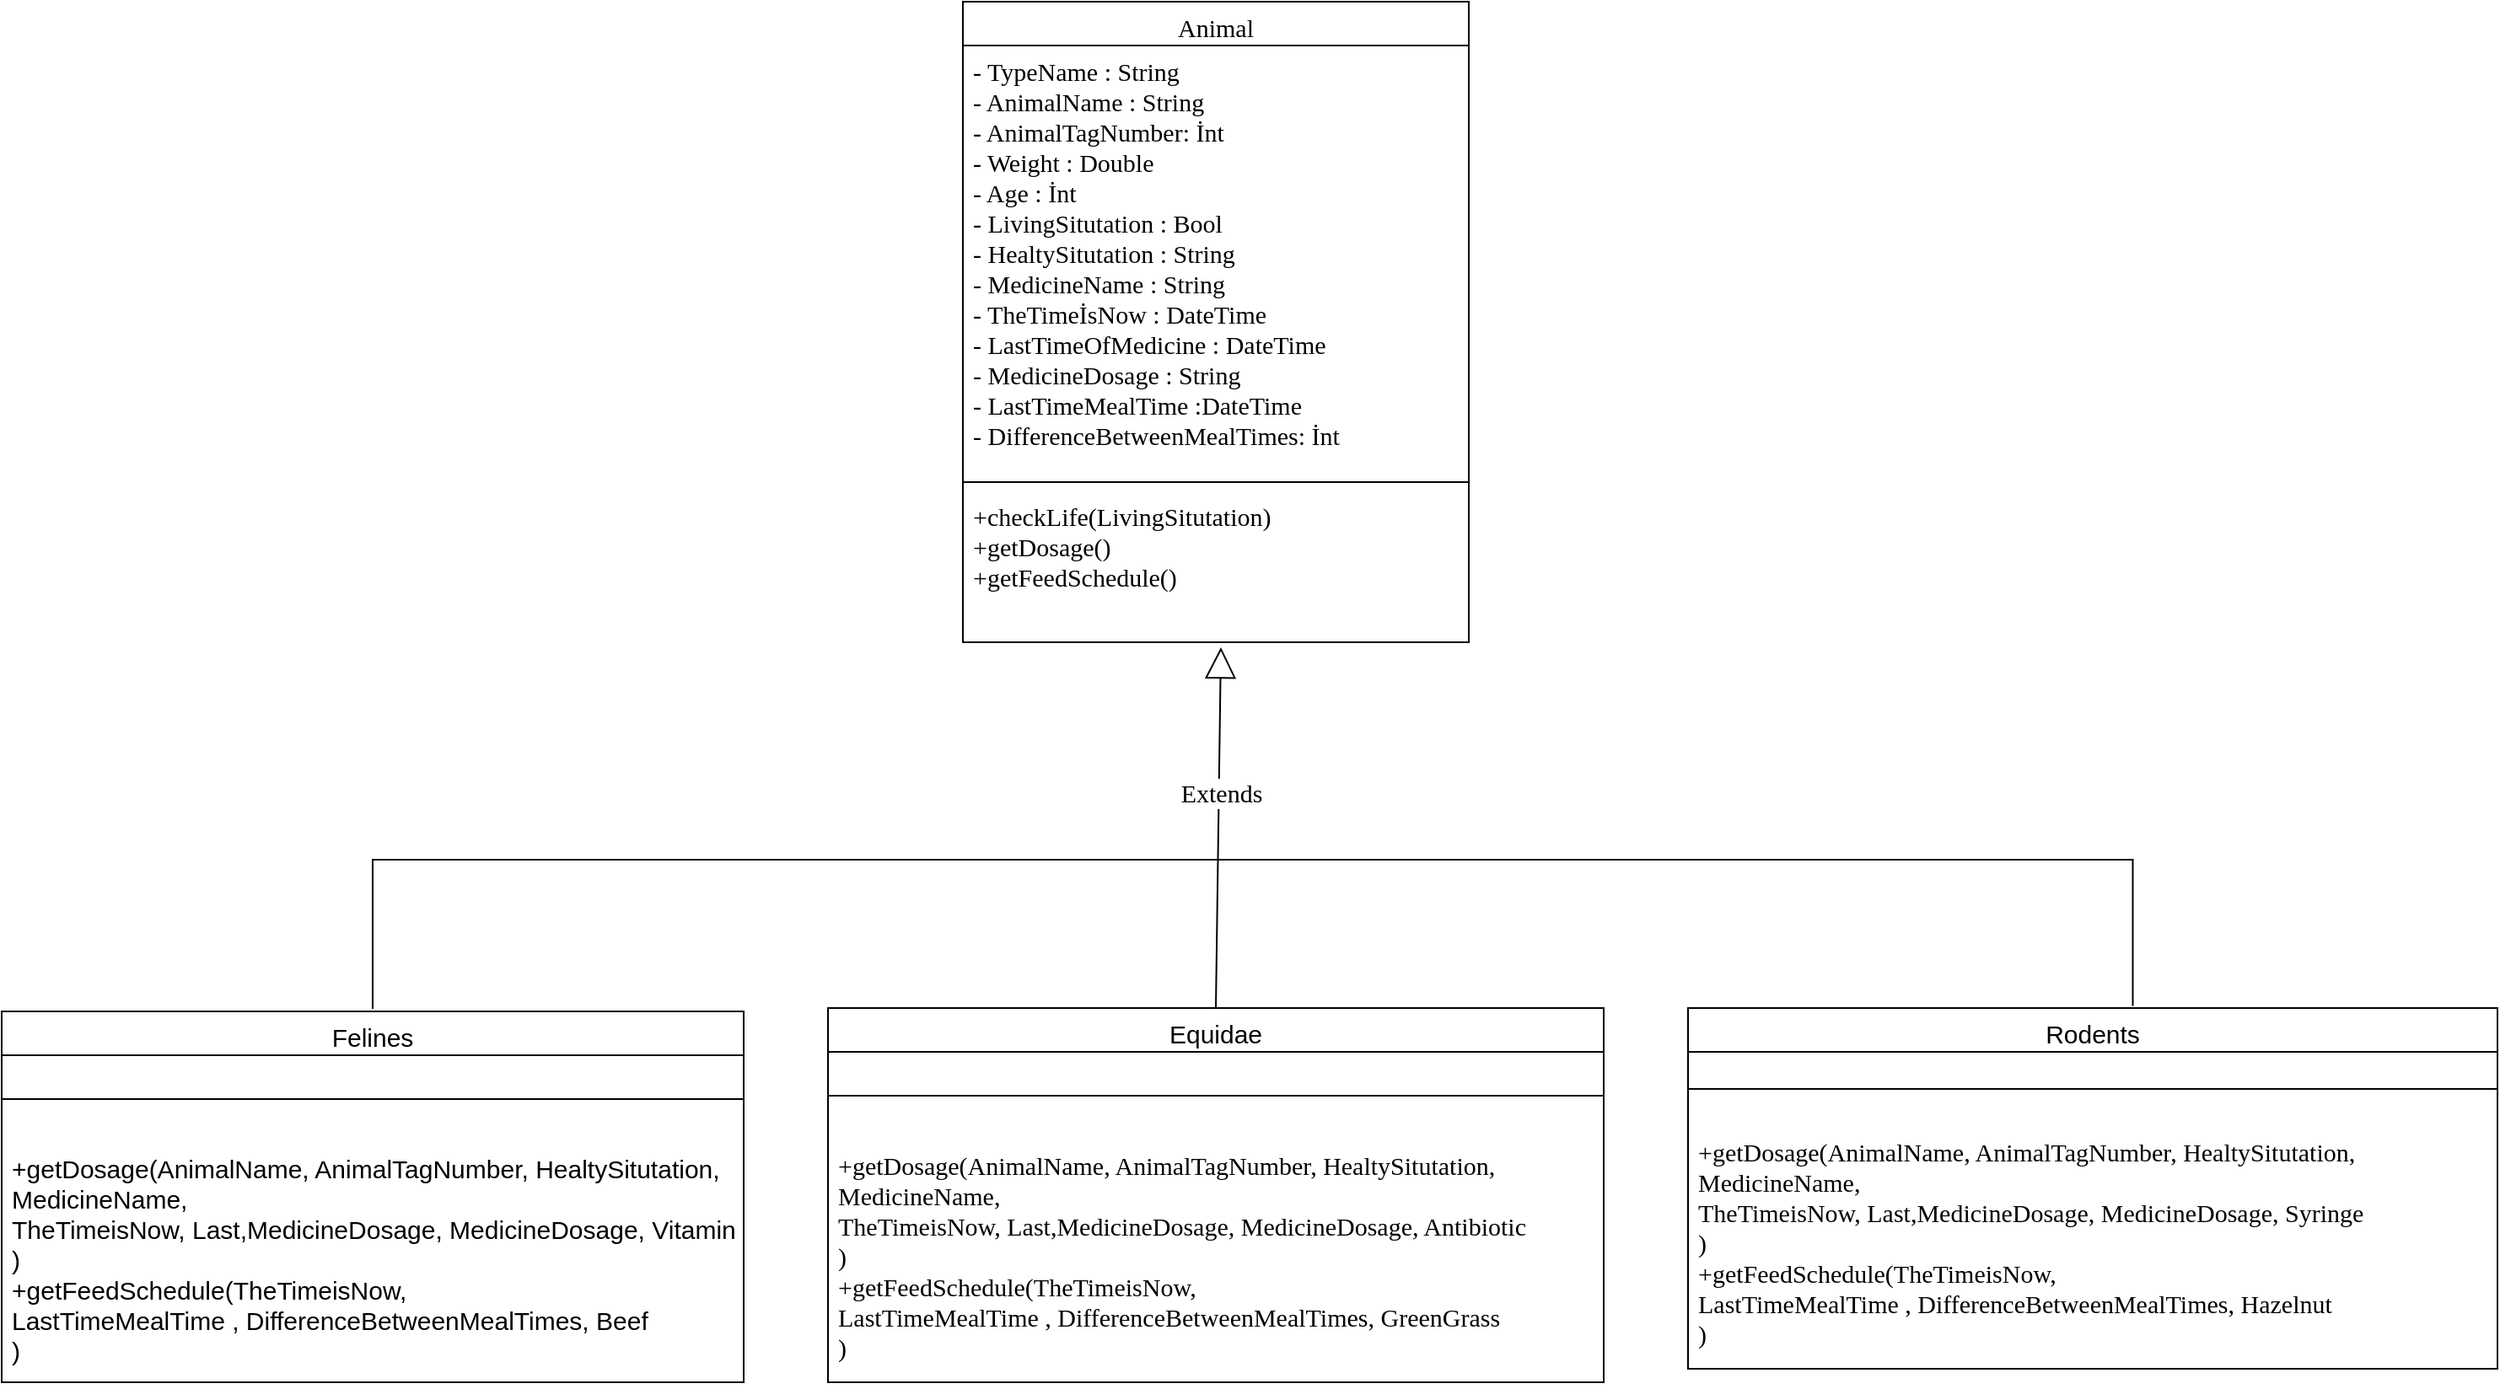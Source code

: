 <mxfile version="15.0.2" type="github"><diagram id="C5RBs43oDa-KdzZeNtuy" name="Page-1"><mxGraphModel dx="1865" dy="1716" grid="1" gridSize="10" guides="1" tooltips="1" connect="1" arrows="1" fold="1" page="1" pageScale="1" pageWidth="827" pageHeight="1169" math="0" shadow="0"><root><mxCell id="WIyWlLk6GJQsqaUBKTNV-0"/><mxCell id="WIyWlLk6GJQsqaUBKTNV-1" parent="WIyWlLk6GJQsqaUBKTNV-0"/><mxCell id="nwKz0ZRZfhW6Y2iLI4Bx-22" value="Equidae" style="swimlane;fontStyle=0;align=center;verticalAlign=top;childLayout=stackLayout;horizontal=1;startSize=26;horizontalStack=0;resizeParent=1;resizeParentMax=0;resizeLast=0;collapsible=1;marginBottom=0;fontColor=#000000;fontSize=15;" vertex="1" parent="WIyWlLk6GJQsqaUBKTNV-1"><mxGeometry x="150" y="-572" width="460" height="222" as="geometry"/></mxCell><mxCell id="nwKz0ZRZfhW6Y2iLI4Bx-24" value="" style="line;strokeWidth=1;fillColor=none;align=left;verticalAlign=middle;spacingTop=-1;spacingLeft=3;spacingRight=3;rotatable=0;labelPosition=right;points=[];portConstraint=eastwest;" vertex="1" parent="nwKz0ZRZfhW6Y2iLI4Bx-22"><mxGeometry y="26" width="460" height="52" as="geometry"/></mxCell><mxCell id="nwKz0ZRZfhW6Y2iLI4Bx-25" value="+getDosage(AnimalName, AnimalTagNumber, HealtySitutation, &#10;MedicineName, &#10;TheTimeisNow, Last,MedicineDosage, MedicineDosage, Antibiotic&#10;)&#10;+getFeedSchedule(TheTimeisNow, &#10;LastTimeMealTime , DifferenceBetweenMealTimes, GreenGrass&#10;)" style="text;strokeColor=none;fillColor=none;align=left;verticalAlign=top;spacingLeft=4;spacingRight=4;overflow=hidden;rotatable=0;points=[[0,0.5],[1,0.5]];portConstraint=eastwest;fontSize=15;fontFamily=Times New Roman;" vertex="1" parent="nwKz0ZRZfhW6Y2iLI4Bx-22"><mxGeometry y="78" width="460" height="144" as="geometry"/></mxCell><mxCell id="nwKz0ZRZfhW6Y2iLI4Bx-66" value="Animal" style="swimlane;fontStyle=0;align=center;verticalAlign=top;childLayout=stackLayout;horizontal=1;startSize=26;horizontalStack=0;resizeParent=1;resizeParentMax=0;resizeLast=0;collapsible=1;marginBottom=0;fontFamily=Times New Roman;fontSize=15;fontColor=#000000;" vertex="1" parent="WIyWlLk6GJQsqaUBKTNV-1"><mxGeometry x="230" y="-1169" width="300" height="380" as="geometry"/></mxCell><mxCell id="nwKz0ZRZfhW6Y2iLI4Bx-67" value="- TypeName : String&#10;- AnimalName : String&#10;- AnimalTagNumber: İnt&#10;- Weight : Double&#10;- Age : İnt&#10;- LivingSitutation : Bool&#10;- HealtySitutation : String&#10;- MedicineName : String&#10;- TheTimeİsNow : DateTime&#10;- LastTimeOfMedicine : DateTime&#10;- MedicineDosage : String&#10;- LastTimeMealTime :DateTime&#10;- DifferenceBetweenMealTimes: İnt" style="text;strokeColor=none;fillColor=none;align=left;verticalAlign=top;spacingLeft=4;spacingRight=4;overflow=hidden;rotatable=0;points=[[0,0.5],[1,0.5]];portConstraint=eastwest;fontSize=15;fontFamily=Times New Roman;" vertex="1" parent="nwKz0ZRZfhW6Y2iLI4Bx-66"><mxGeometry y="26" width="300" height="254" as="geometry"/></mxCell><mxCell id="nwKz0ZRZfhW6Y2iLI4Bx-68" value="" style="line;strokeWidth=1;fillColor=none;align=left;verticalAlign=middle;spacingTop=-1;spacingLeft=3;spacingRight=3;rotatable=0;labelPosition=right;points=[];portConstraint=eastwest;" vertex="1" parent="nwKz0ZRZfhW6Y2iLI4Bx-66"><mxGeometry y="280" width="300" height="10" as="geometry"/></mxCell><mxCell id="nwKz0ZRZfhW6Y2iLI4Bx-69" value="+checkLife(LivingSitutation)&#10;+getDosage()&#10;+getFeedSchedule()" style="text;strokeColor=none;fillColor=none;align=left;verticalAlign=top;spacingLeft=4;spacingRight=4;overflow=hidden;rotatable=0;points=[[0,0.5],[1,0.5]];portConstraint=eastwest;fontSize=15;fontFamily=Times New Roman;" vertex="1" parent="nwKz0ZRZfhW6Y2iLI4Bx-66"><mxGeometry y="290" width="300" height="90" as="geometry"/></mxCell><mxCell id="nwKz0ZRZfhW6Y2iLI4Bx-72" value="Felines" style="swimlane;fontStyle=0;align=center;verticalAlign=top;childLayout=stackLayout;horizontal=1;startSize=26;horizontalStack=0;resizeParent=1;resizeParentMax=0;resizeLast=0;collapsible=1;marginBottom=0;fontColor=#000000;fontSize=15;" vertex="1" parent="WIyWlLk6GJQsqaUBKTNV-1"><mxGeometry x="-340" y="-570" width="440" height="220" as="geometry"/></mxCell><mxCell id="nwKz0ZRZfhW6Y2iLI4Bx-73" value="" style="line;strokeWidth=1;fillColor=none;align=left;verticalAlign=middle;spacingTop=-1;spacingLeft=3;spacingRight=3;rotatable=0;labelPosition=right;points=[];portConstraint=eastwest;" vertex="1" parent="nwKz0ZRZfhW6Y2iLI4Bx-72"><mxGeometry y="26" width="440" height="52" as="geometry"/></mxCell><mxCell id="nwKz0ZRZfhW6Y2iLI4Bx-74" value="+getDosage(AnimalName, AnimalTagNumber, HealtySitutation, &#10;MedicineName, &#10;TheTimeisNow, Last,MedicineDosage, MedicineDosage, Vitamins&#10;)&#10;+getFeedSchedule(TheTimeisNow, &#10;LastTimeMealTime , DifferenceBetweenMealTimes, Beef&#10;)" style="text;strokeColor=none;fillColor=none;align=left;verticalAlign=top;spacingLeft=4;spacingRight=4;overflow=hidden;rotatable=0;points=[[0,0.5],[1,0.5]];portConstraint=eastwest;fontSize=15;" vertex="1" parent="nwKz0ZRZfhW6Y2iLI4Bx-72"><mxGeometry y="78" width="440" height="142" as="geometry"/></mxCell><mxCell id="nwKz0ZRZfhW6Y2iLI4Bx-75" value="Rodents" style="swimlane;fontStyle=0;align=center;verticalAlign=top;childLayout=stackLayout;horizontal=1;startSize=26;horizontalStack=0;resizeParent=1;resizeParentMax=0;resizeLast=0;collapsible=1;marginBottom=0;fontColor=#000000;fontSize=15;" vertex="1" parent="WIyWlLk6GJQsqaUBKTNV-1"><mxGeometry x="660" y="-572" width="480" height="214" as="geometry"/></mxCell><mxCell id="nwKz0ZRZfhW6Y2iLI4Bx-76" value="" style="line;strokeWidth=1;fillColor=none;align=left;verticalAlign=middle;spacingTop=-1;spacingLeft=3;spacingRight=3;rotatable=0;labelPosition=right;points=[];portConstraint=eastwest;" vertex="1" parent="nwKz0ZRZfhW6Y2iLI4Bx-75"><mxGeometry y="26" width="480" height="44" as="geometry"/></mxCell><mxCell id="nwKz0ZRZfhW6Y2iLI4Bx-77" value="+getDosage(AnimalName, AnimalTagNumber, HealtySitutation, &#10;MedicineName, &#10;TheTimeisNow, Last,MedicineDosage, MedicineDosage, Syringe&#10;)&#10;+getFeedSchedule(TheTimeisNow, &#10;LastTimeMealTime , DifferenceBetweenMealTimes, Hazelnut&#10;)" style="text;strokeColor=none;fillColor=none;align=left;verticalAlign=top;spacingLeft=4;spacingRight=4;overflow=hidden;rotatable=0;points=[[0,0.5],[1,0.5]];portConstraint=eastwest;fontSize=15;fontFamily=Times New Roman;" vertex="1" parent="nwKz0ZRZfhW6Y2iLI4Bx-75"><mxGeometry y="70" width="480" height="144" as="geometry"/></mxCell><mxCell id="nwKz0ZRZfhW6Y2iLI4Bx-78" value="Extends" style="endArrow=block;endSize=16;endFill=0;html=1;fontFamily=Times New Roman;fontSize=15;fontColor=#000000;entryX=0.51;entryY=1.033;entryDx=0;entryDy=0;entryPerimeter=0;exitX=0.5;exitY=0;exitDx=0;exitDy=0;" edge="1" parent="WIyWlLk6GJQsqaUBKTNV-1" source="nwKz0ZRZfhW6Y2iLI4Bx-22" target="nwKz0ZRZfhW6Y2iLI4Bx-69"><mxGeometry x="0.196" y="-1" width="160" relative="1" as="geometry"><mxPoint x="383" y="-660" as="sourcePoint"/><mxPoint x="384.5" y="-740" as="targetPoint"/><mxPoint as="offset"/></mxGeometry></mxCell><mxCell id="nwKz0ZRZfhW6Y2iLI4Bx-79" value="" style="shape=partialRectangle;whiteSpace=wrap;html=1;bottom=0;right=0;fillColor=none;fontFamily=Times New Roman;fontSize=15;fontColor=#000000;align=left;" vertex="1" parent="WIyWlLk6GJQsqaUBKTNV-1"><mxGeometry x="-120" y="-660" width="510" height="88" as="geometry"/></mxCell><mxCell id="nwKz0ZRZfhW6Y2iLI4Bx-81" value="" style="shape=partialRectangle;whiteSpace=wrap;html=1;bottom=0;right=0;fillColor=none;fontFamily=Times New Roman;fontSize=15;fontColor=#000000;align=left;rotation=90;" vertex="1" parent="WIyWlLk6GJQsqaUBKTNV-1"><mxGeometry x="611.25" y="-886.25" width="86.25" height="538.75" as="geometry"/></mxCell></root></mxGraphModel></diagram></mxfile>
